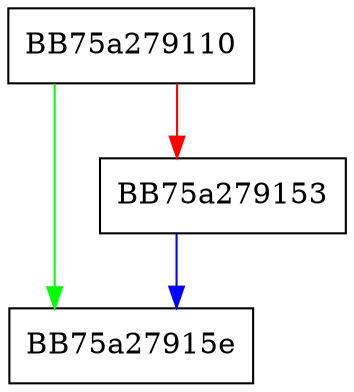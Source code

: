 digraph _Calculate_growth {
  node [shape="box"];
  graph [splines=ortho];
  BB75a279110 -> BB75a27915e [color="green"];
  BB75a279110 -> BB75a279153 [color="red"];
  BB75a279153 -> BB75a27915e [color="blue"];
}